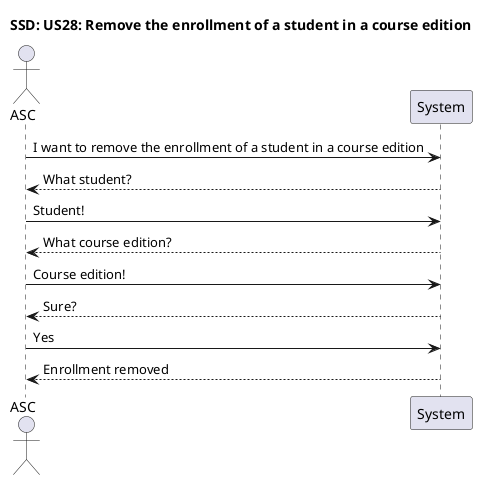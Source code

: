 @startuml

title SSD: US28: Remove the enrollment of a student in a course edition

actor ASC
participant "System" as UI

ASC -> UI : I want to remove the enrollment of a student in a course edition
UI --> ASC : What student?
ASC -> UI : Student!
UI --> ASC : What course edition?
ASC -> UI : Course edition!
UI --> ASC : Sure?
ASC -> UI : Yes
UI --> ASC : Enrollment removed

@enduml
